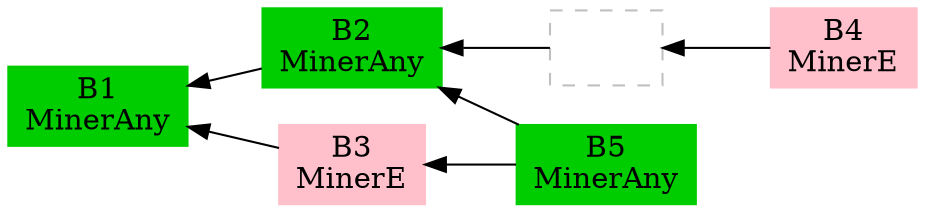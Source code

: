 digraph G {
  rankdir=RL;
  node [shape=box, style="filled", color="green3"]

  B1 [label="B1\nMinerAny"]
  B2 [label="B2\nMinerAny"]
  B3 [label="B3\nMinerE",   color=pink]
  B4 [label="B4\nMinerE",   color=pink]
  B5 [label="B5\nMinerAny"]
  B4Null [label="", color=gray, style=dashed]

  B4 -> B4Null -> B2 -> B1
  B3 -> B1
  B5 -> B3
  B5 -> B2
}